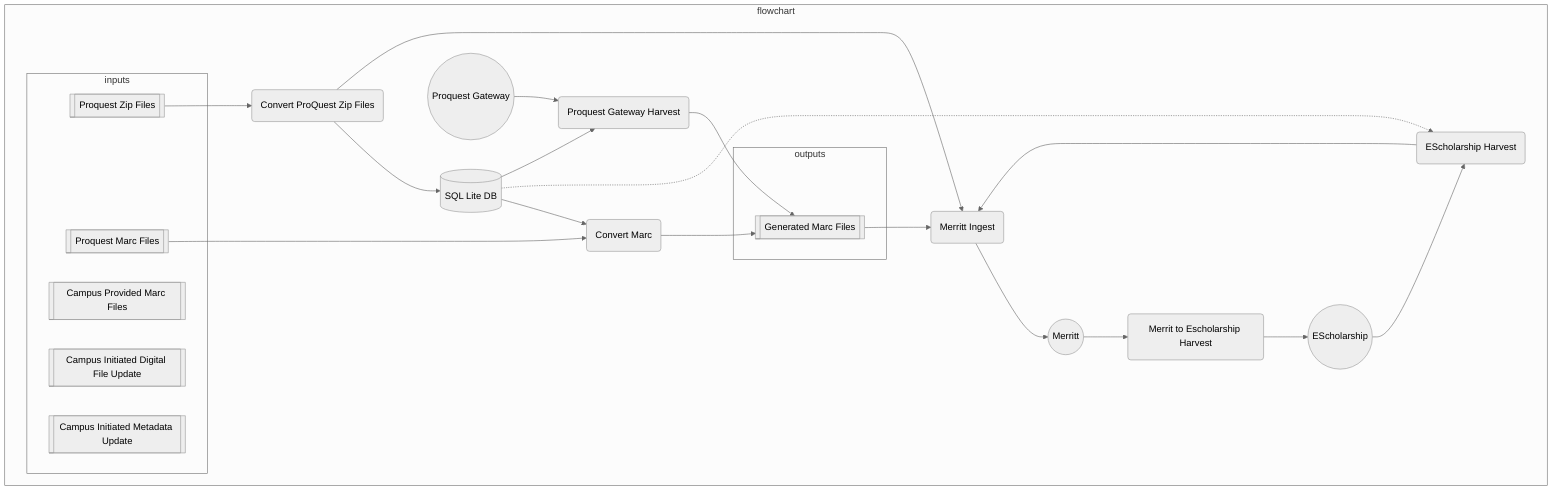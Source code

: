 %%{init: {'theme': 'neutral'}}%%
graph TD
  subgraph flowchart
    subgraph inputs
      PQZIP[[Proquest Zip Files]]
      PQMARC[[Proquest Marc Files]]
      MARCIN[[Campus Provided Marc Files]]
      DIGIN[[Campus Initiated Digital File Update]]
      METAIN[[Campus Initiated Metadata Update]]
    end
    subgraph outputs
      MARC[[Generated Marc Files]]
    end

    CONVPQ(Convert ProQuest Zip Files)
    CONVM(Convert Marc)
    DB[(SQL Lite DB)]
    MI(Merritt Ingest)
    M((Merritt))
    EH(EScholarship Harvest)
    E((EScholarship))
    PQG((Proquest Gateway))
    PQGH(Proquest Gateway Harvest)
    M2E(Merrit to Escholarship Harvest)

    PQZIP --> CONVPQ
    CONVPQ --> DB
    CONVPQ --> MI
    PQMARC --> CONVM
    DB --> CONVM
    CONVM --> MARC
    MARC --> MI
    MI --> M

    M --> M2E
    M2E --> E
    E --> EH
    DB -.-> EH
    EH --> MI

    PQG --> PQGH
    DB --> PQGH
    PQGH --> MARC
  end